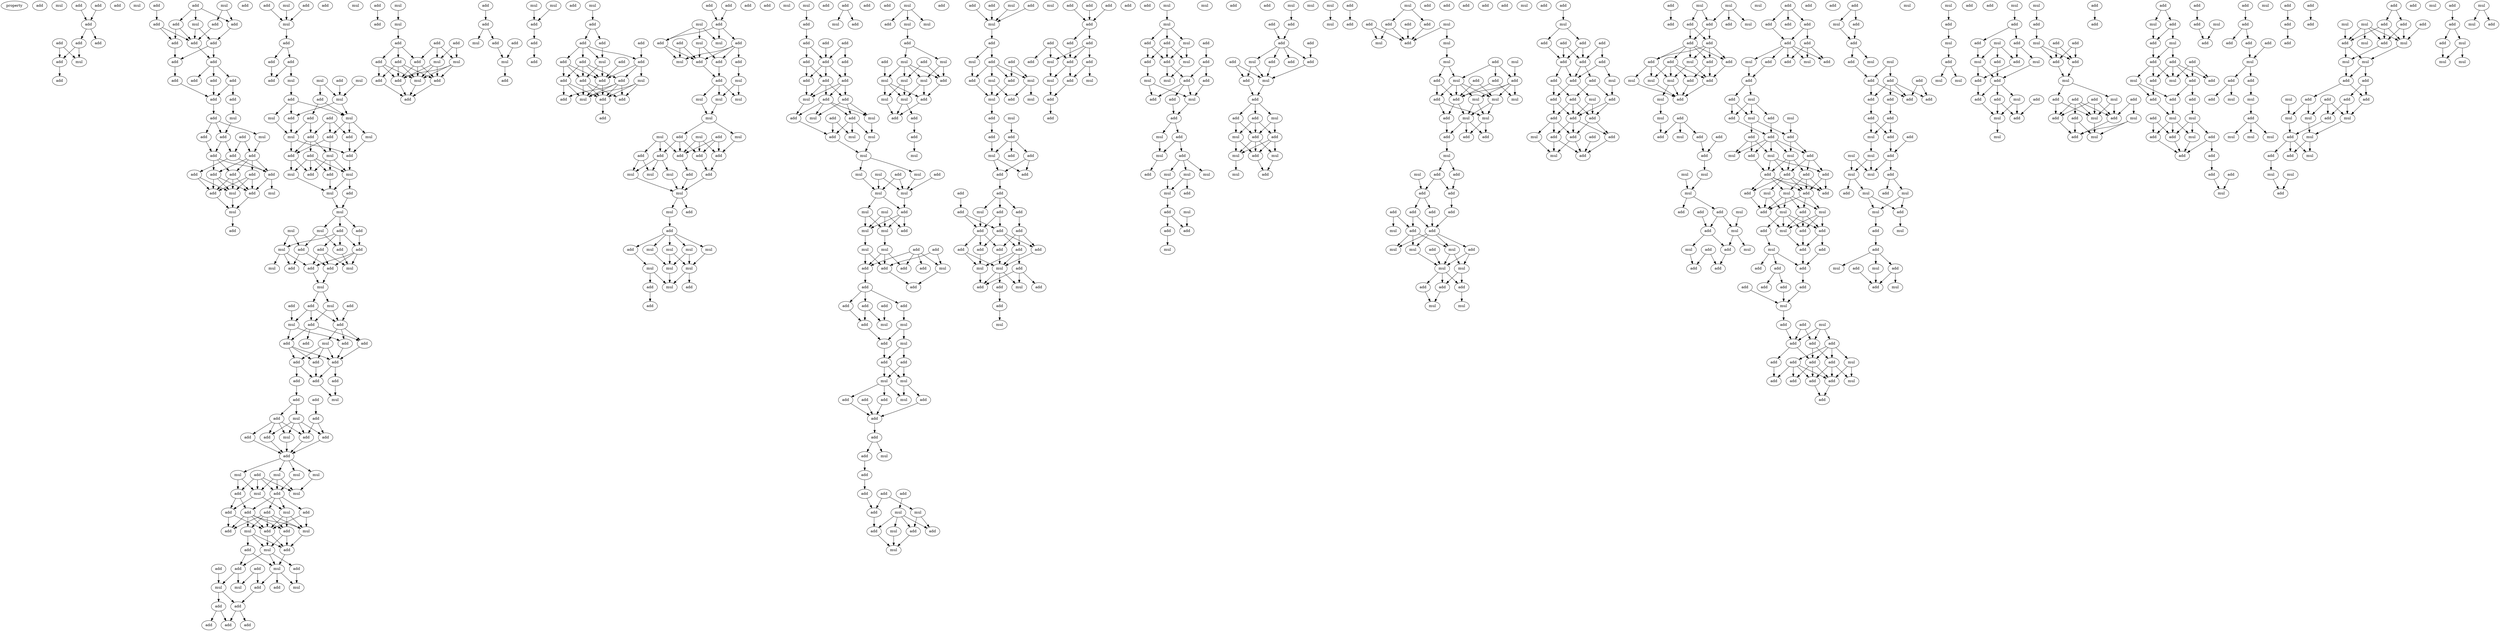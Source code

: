 digraph {
    node [fontcolor=black]
    property [mul=2,lf=1.5]
    0 [ label = add ];
    1 [ label = mul ];
    2 [ label = add ];
    3 [ label = add ];
    4 [ label = add ];
    5 [ label = add ];
    6 [ label = add ];
    7 [ label = add ];
    8 [ label = add ];
    9 [ label = mul ];
    10 [ label = add ];
    11 [ label = mul ];
    12 [ label = add ];
    13 [ label = add ];
    14 [ label = mul ];
    15 [ label = add ];
    16 [ label = add ];
    17 [ label = mul ];
    18 [ label = add ];
    19 [ label = add ];
    20 [ label = add ];
    21 [ label = add ];
    22 [ label = add ];
    23 [ label = add ];
    24 [ label = add ];
    25 [ label = add ];
    26 [ label = add ];
    27 [ label = add ];
    28 [ label = add ];
    29 [ label = add ];
    30 [ label = add ];
    31 [ label = add ];
    32 [ label = add ];
    33 [ label = add ];
    34 [ label = mul ];
    35 [ label = add ];
    36 [ label = add ];
    37 [ label = add ];
    38 [ label = mul ];
    39 [ label = add ];
    40 [ label = add ];
    41 [ label = add ];
    42 [ label = add ];
    43 [ label = add ];
    44 [ label = add ];
    45 [ label = add ];
    46 [ label = add ];
    47 [ label = mul ];
    48 [ label = add ];
    49 [ label = add ];
    50 [ label = mul ];
    51 [ label = mul ];
    52 [ label = add ];
    53 [ label = add ];
    54 [ label = mul ];
    55 [ label = add ];
    56 [ label = add ];
    57 [ label = mul ];
    58 [ label = add ];
    59 [ label = add ];
    60 [ label = add ];
    61 [ label = mul ];
    62 [ label = add ];
    63 [ label = mul ];
    64 [ label = mul ];
    65 [ label = add ];
    66 [ label = mul ];
    67 [ label = add ];
    68 [ label = add ];
    69 [ label = add ];
    70 [ label = mul ];
    71 [ label = add ];
    72 [ label = mul ];
    73 [ label = add ];
    74 [ label = mul ];
    75 [ label = add ];
    76 [ label = mul ];
    77 [ label = add ];
    78 [ label = add ];
    79 [ label = add ];
    80 [ label = mul ];
    81 [ label = add ];
    82 [ label = add ];
    83 [ label = add ];
    84 [ label = add ];
    85 [ label = mul ];
    86 [ label = mul ];
    87 [ label = mul ];
    88 [ label = add ];
    89 [ label = mul ];
    90 [ label = add ];
    91 [ label = mul ];
    92 [ label = mul ];
    93 [ label = add ];
    94 [ label = add ];
    95 [ label = mul ];
    96 [ label = add ];
    97 [ label = add ];
    98 [ label = add ];
    99 [ label = add ];
    100 [ label = add ];
    101 [ label = mul ];
    102 [ label = add ];
    103 [ label = mul ];
    104 [ label = mul ];
    105 [ label = mul ];
    106 [ label = add ];
    107 [ label = add ];
    108 [ label = add ];
    109 [ label = add ];
    110 [ label = mul ];
    111 [ label = add ];
    112 [ label = add ];
    113 [ label = add ];
    114 [ label = mul ];
    115 [ label = add ];
    116 [ label = add ];
    117 [ label = add ];
    118 [ label = add ];
    119 [ label = add ];
    120 [ label = add ];
    121 [ label = add ];
    122 [ label = add ];
    123 [ label = add ];
    124 [ label = add ];
    125 [ label = mul ];
    126 [ label = mul ];
    127 [ label = add ];
    128 [ label = add ];
    129 [ label = add ];
    130 [ label = add ];
    131 [ label = add ];
    132 [ label = add ];
    133 [ label = mul ];
    134 [ label = add ];
    135 [ label = mul ];
    136 [ label = mul ];
    137 [ label = mul ];
    138 [ label = mul ];
    139 [ label = add ];
    140 [ label = add ];
    141 [ label = mul ];
    142 [ label = add ];
    143 [ label = mul ];
    144 [ label = add ];
    145 [ label = mul ];
    146 [ label = add ];
    147 [ label = add ];
    148 [ label = add ];
    149 [ label = add ];
    150 [ label = add ];
    151 [ label = mul ];
    152 [ label = mul ];
    153 [ label = add ];
    154 [ label = add ];
    155 [ label = add ];
    156 [ label = mul ];
    157 [ label = add ];
    158 [ label = mul ];
    159 [ label = add ];
    160 [ label = add ];
    161 [ label = add ];
    162 [ label = add ];
    163 [ label = add ];
    164 [ label = mul ];
    165 [ label = mul ];
    166 [ label = mul ];
    167 [ label = add ];
    168 [ label = add ];
    169 [ label = add ];
    170 [ label = mul ];
    171 [ label = add ];
    172 [ label = add ];
    173 [ label = add ];
    174 [ label = mul ];
    175 [ label = add ];
    176 [ label = mul ];
    177 [ label = add ];
    178 [ label = add ];
    179 [ label = add ];
    180 [ label = mul ];
    181 [ label = add ];
    182 [ label = add ];
    183 [ label = add ];
    184 [ label = mul ];
    185 [ label = add ];
    186 [ label = add ];
    187 [ label = add ];
    188 [ label = mul ];
    189 [ label = add ];
    190 [ label = add ];
    191 [ label = add ];
    192 [ label = mul ];
    193 [ label = add ];
    194 [ label = add ];
    195 [ label = mul ];
    196 [ label = add ];
    197 [ label = mul ];
    198 [ label = mul ];
    199 [ label = add ];
    200 [ label = add ];
    201 [ label = add ];
    202 [ label = add ];
    203 [ label = mul ];
    204 [ label = add ];
    205 [ label = add ];
    206 [ label = add ];
    207 [ label = add ];
    208 [ label = add ];
    209 [ label = add ];
    210 [ label = add ];
    211 [ label = mul ];
    212 [ label = add ];
    213 [ label = mul ];
    214 [ label = add ];
    215 [ label = add ];
    216 [ label = add ];
    217 [ label = add ];
    218 [ label = mul ];
    219 [ label = add ];
    220 [ label = add ];
    221 [ label = add ];
    222 [ label = add ];
    223 [ label = add ];
    224 [ label = add ];
    225 [ label = mul ];
    226 [ label = add ];
    227 [ label = add ];
    228 [ label = add ];
    229 [ label = mul ];
    230 [ label = mul ];
    231 [ label = add ];
    232 [ label = add ];
    233 [ label = add ];
    234 [ label = add ];
    235 [ label = mul ];
    236 [ label = mul ];
    237 [ label = add ];
    238 [ label = mul ];
    239 [ label = mul ];
    240 [ label = mul ];
    241 [ label = mul ];
    242 [ label = add ];
    243 [ label = mul ];
    244 [ label = mul ];
    245 [ label = add ];
    246 [ label = mul ];
    247 [ label = add ];
    248 [ label = add ];
    249 [ label = add ];
    250 [ label = add ];
    251 [ label = add ];
    252 [ label = mul ];
    253 [ label = mul ];
    254 [ label = add ];
    255 [ label = add ];
    256 [ label = mul ];
    257 [ label = mul ];
    258 [ label = add ];
    259 [ label = add ];
    260 [ label = mul ];
    261 [ label = add ];
    262 [ label = mul ];
    263 [ label = add ];
    264 [ label = add ];
    265 [ label = mul ];
    266 [ label = mul ];
    267 [ label = mul ];
    268 [ label = mul ];
    269 [ label = mul ];
    270 [ label = mul ];
    271 [ label = mul ];
    272 [ label = add ];
    273 [ label = mul ];
    274 [ label = add ];
    275 [ label = add ];
    276 [ label = mul ];
    277 [ label = add ];
    278 [ label = add ];
    279 [ label = add ];
    280 [ label = add ];
    281 [ label = add ];
    282 [ label = add ];
    283 [ label = add ];
    284 [ label = add ];
    285 [ label = add ];
    286 [ label = add ];
    287 [ label = add ];
    288 [ label = add ];
    289 [ label = add ];
    290 [ label = mul ];
    291 [ label = mul ];
    292 [ label = add ];
    293 [ label = mul ];
    294 [ label = add ];
    295 [ label = add ];
    296 [ label = mul ];
    297 [ label = add ];
    298 [ label = mul ];
    299 [ label = mul ];
    300 [ label = mul ];
    301 [ label = mul ];
    302 [ label = add ];
    303 [ label = add ];
    304 [ label = mul ];
    305 [ label = mul ];
    306 [ label = mul ];
    307 [ label = mul ];
    308 [ label = add ];
    309 [ label = mul ];
    310 [ label = add ];
    311 [ label = mul ];
    312 [ label = mul ];
    313 [ label = mul ];
    314 [ label = add ];
    315 [ label = add ];
    316 [ label = mul ];
    317 [ label = add ];
    318 [ label = add ];
    319 [ label = add ];
    320 [ label = add ];
    321 [ label = mul ];
    322 [ label = add ];
    323 [ label = add ];
    324 [ label = add ];
    325 [ label = add ];
    326 [ label = add ];
    327 [ label = add ];
    328 [ label = mul ];
    329 [ label = mul ];
    330 [ label = add ];
    331 [ label = add ];
    332 [ label = mul ];
    333 [ label = add ];
    334 [ label = add ];
    335 [ label = mul ];
    336 [ label = mul ];
    337 [ label = add ];
    338 [ label = add ];
    339 [ label = add ];
    340 [ label = mul ];
    341 [ label = add ];
    342 [ label = add ];
    343 [ label = add ];
    344 [ label = add ];
    345 [ label = add ];
    346 [ label = mul ];
    347 [ label = add ];
    348 [ label = add ];
    349 [ label = mul ];
    350 [ label = add ];
    351 [ label = add ];
    352 [ label = add ];
    353 [ label = add ];
    354 [ label = add ];
    355 [ label = mul ];
    356 [ label = mul ];
    357 [ label = add ];
    358 [ label = add ];
    359 [ label = add ];
    360 [ label = mul ];
    361 [ label = mul ];
    362 [ label = add ];
    363 [ label = mul ];
    364 [ label = add ];
    365 [ label = mul ];
    366 [ label = mul ];
    367 [ label = add ];
    368 [ label = add ];
    369 [ label = add ];
    370 [ label = add ];
    371 [ label = mul ];
    372 [ label = mul ];
    373 [ label = add ];
    374 [ label = mul ];
    375 [ label = mul ];
    376 [ label = mul ];
    377 [ label = mul ];
    378 [ label = mul ];
    379 [ label = add ];
    380 [ label = add ];
    381 [ label = add ];
    382 [ label = add ];
    383 [ label = add ];
    384 [ label = add ];
    385 [ label = mul ];
    386 [ label = add ];
    387 [ label = mul ];
    388 [ label = mul ];
    389 [ label = add ];
    390 [ label = add ];
    391 [ label = mul ];
    392 [ label = add ];
    393 [ label = add ];
    394 [ label = add ];
    395 [ label = mul ];
    396 [ label = mul ];
    397 [ label = mul ];
    398 [ label = add ];
    399 [ label = mul ];
    400 [ label = mul ];
    401 [ label = add ];
    402 [ label = add ];
    403 [ label = add ];
    404 [ label = mul ];
    405 [ label = add ];
    406 [ label = add ];
    407 [ label = add ];
    408 [ label = add ];
    409 [ label = add ];
    410 [ label = add ];
    411 [ label = add ];
    412 [ label = mul ];
    413 [ label = add ];
    414 [ label = add ];
    415 [ label = add ];
    416 [ label = add ];
    417 [ label = add ];
    418 [ label = add ];
    419 [ label = add ];
    420 [ label = add ];
    421 [ label = add ];
    422 [ label = add ];
    423 [ label = mul ];
    424 [ label = add ];
    425 [ label = mul ];
    426 [ label = mul ];
    427 [ label = add ];
    428 [ label = add ];
    429 [ label = mul ];
    430 [ label = add ];
    431 [ label = add ];
    432 [ label = add ];
    433 [ label = add ];
    434 [ label = add ];
    435 [ label = mul ];
    436 [ label = add ];
    437 [ label = add ];
    438 [ label = add ];
    439 [ label = add ];
    440 [ label = add ];
    441 [ label = add ];
    442 [ label = mul ];
    443 [ label = add ];
    444 [ label = add ];
    445 [ label = mul ];
    446 [ label = mul ];
    447 [ label = add ];
    448 [ label = add ];
    449 [ label = add ];
    450 [ label = add ];
    451 [ label = mul ];
    452 [ label = mul ];
    453 [ label = mul ];
    454 [ label = add ];
    455 [ label = add ];
    456 [ label = mul ];
    457 [ label = add ];
    458 [ label = add ];
    459 [ label = add ];
    460 [ label = add ];
    461 [ label = mul ];
    462 [ label = mul ];
    463 [ label = add ];
    464 [ label = add ];
    465 [ label = mul ];
    466 [ label = mul ];
    467 [ label = add ];
    468 [ label = add ];
    469 [ label = add ];
    470 [ label = mul ];
    471 [ label = add ];
    472 [ label = add ];
    473 [ label = add ];
    474 [ label = mul ];
    475 [ label = mul ];
    476 [ label = mul ];
    477 [ label = add ];
    478 [ label = mul ];
    479 [ label = add ];
    480 [ label = mul ];
    481 [ label = add ];
    482 [ label = add ];
    483 [ label = mul ];
    484 [ label = add ];
    485 [ label = add ];
    486 [ label = mul ];
    487 [ label = mul ];
    488 [ label = mul ];
    489 [ label = add ];
    490 [ label = add ];
    491 [ label = add ];
    492 [ label = add ];
    493 [ label = add ];
    494 [ label = mul ];
    495 [ label = add ];
    496 [ label = add ];
    497 [ label = add ];
    498 [ label = add ];
    499 [ label = mul ];
    500 [ label = add ];
    501 [ label = add ];
    502 [ label = add ];
    503 [ label = mul ];
    504 [ label = mul ];
    505 [ label = add ];
    506 [ label = add ];
    507 [ label = mul ];
    508 [ label = mul ];
    509 [ label = add ];
    510 [ label = add ];
    511 [ label = mul ];
    512 [ label = mul ];
    513 [ label = add ];
    514 [ label = mul ];
    515 [ label = add ];
    516 [ label = mul ];
    517 [ label = add ];
    518 [ label = add ];
    519 [ label = add ];
    520 [ label = add ];
    521 [ label = mul ];
    522 [ label = mul ];
    523 [ label = add ];
    524 [ label = mul ];
    525 [ label = add ];
    526 [ label = mul ];
    527 [ label = mul ];
    528 [ label = add ];
    529 [ label = add ];
    530 [ label = add ];
    531 [ label = add ];
    532 [ label = mul ];
    533 [ label = mul ];
    534 [ label = add ];
    535 [ label = add ];
    536 [ label = mul ];
    537 [ label = mul ];
    538 [ label = add ];
    539 [ label = mul ];
    540 [ label = mul ];
    541 [ label = add ];
    542 [ label = add ];
    543 [ label = add ];
    544 [ label = add ];
    545 [ label = add ];
    546 [ label = mul ];
    547 [ label = add ];
    548 [ label = add ];
    549 [ label = add ];
    550 [ label = mul ];
    551 [ label = add ];
    552 [ label = add ];
    553 [ label = add ];
    554 [ label = add ];
    555 [ label = add ];
    556 [ label = add ];
    557 [ label = add ];
    558 [ label = mul ];
    559 [ label = add ];
    560 [ label = add ];
    561 [ label = mul ];
    562 [ label = add ];
    563 [ label = add ];
    564 [ label = mul ];
    565 [ label = mul ];
    566 [ label = mul ];
    567 [ label = mul ];
    568 [ label = add ];
    569 [ label = add ];
    570 [ label = add ];
    571 [ label = add ];
    572 [ label = mul ];
    573 [ label = mul ];
    574 [ label = mul ];
    575 [ label = add ];
    576 [ label = add ];
    577 [ label = mul ];
    578 [ label = add ];
    579 [ label = add ];
    580 [ label = add ];
    581 [ label = add ];
    582 [ label = add ];
    583 [ label = add ];
    584 [ label = add ];
    585 [ label = mul ];
    586 [ label = add ];
    587 [ label = add ];
    588 [ label = add ];
    589 [ label = add ];
    590 [ label = add ];
    591 [ label = mul ];
    592 [ label = add ];
    593 [ label = add ];
    594 [ label = add ];
    595 [ label = add ];
    596 [ label = add ];
    597 [ label = mul ];
    598 [ label = add ];
    599 [ label = add ];
    600 [ label = add ];
    601 [ label = mul ];
    602 [ label = add ];
    603 [ label = add ];
    604 [ label = add ];
    605 [ label = mul ];
    606 [ label = mul ];
    607 [ label = add ];
    608 [ label = add ];
    609 [ label = add ];
    610 [ label = mul ];
    611 [ label = add ];
    612 [ label = add ];
    613 [ label = add ];
    614 [ label = add ];
    615 [ label = add ];
    616 [ label = add ];
    617 [ label = mul ];
    618 [ label = add ];
    619 [ label = mul ];
    620 [ label = add ];
    621 [ label = mul ];
    622 [ label = mul ];
    623 [ label = add ];
    624 [ label = mul ];
    625 [ label = mul ];
    626 [ label = add ];
    627 [ label = mul ];
    628 [ label = add ];
    629 [ label = add ];
    630 [ label = add ];
    631 [ label = add ];
    632 [ label = mul ];
    633 [ label = mul ];
    634 [ label = mul ];
    635 [ label = mul ];
    636 [ label = add ];
    637 [ label = add ];
    638 [ label = add ];
    639 [ label = add ];
    640 [ label = mul ];
    641 [ label = add ];
    642 [ label = add ];
    643 [ label = mul ];
    644 [ label = mul ];
    645 [ label = add ];
    646 [ label = add ];
    647 [ label = mul ];
    648 [ label = add ];
    649 [ label = add ];
    650 [ label = add ];
    651 [ label = add ];
    652 [ label = add ];
    653 [ label = add ];
    654 [ label = add ];
    655 [ label = add ];
    656 [ label = add ];
    657 [ label = mul ];
    658 [ label = add ];
    659 [ label = mul ];
    660 [ label = add ];
    661 [ label = mul ];
    662 [ label = add ];
    663 [ label = add ];
    664 [ label = mul ];
    665 [ label = mul ];
    666 [ label = add ];
    667 [ label = add ];
    668 [ label = add ];
    669 [ label = add ];
    670 [ label = add ];
    671 [ label = mul ];
    672 [ label = mul ];
    673 [ label = add ];
    674 [ label = mul ];
    675 [ label = add ];
    676 [ label = add ];
    677 [ label = add ];
    678 [ label = add ];
    679 [ label = mul ];
    680 [ label = add ];
    681 [ label = add ];
    682 [ label = add ];
    683 [ label = mul ];
    684 [ label = add ];
    685 [ label = add ];
    686 [ label = mul ];
    687 [ label = mul ];
    688 [ label = add ];
    689 [ label = add ];
    690 [ label = mul ];
    691 [ label = add ];
    692 [ label = add ];
    693 [ label = add ];
    694 [ label = mul ];
    695 [ label = add ];
    696 [ label = add ];
    697 [ label = add ];
    698 [ label = add ];
    699 [ label = add ];
    700 [ label = add ];
    701 [ label = add ];
    702 [ label = add ];
    703 [ label = mul ];
    704 [ label = add ];
    705 [ label = mul ];
    706 [ label = add ];
    707 [ label = add ];
    708 [ label = add ];
    709 [ label = add ];
    710 [ label = add ];
    711 [ label = add ];
    712 [ label = mul ];
    713 [ label = add ];
    714 [ label = add ];
    715 [ label = mul ];
    716 [ label = add ];
    717 [ label = add ];
    718 [ label = add ];
    719 [ label = add ];
    720 [ label = add ];
    721 [ label = add ];
    722 [ label = mul ];
    723 [ label = mul ];
    724 [ label = add ];
    725 [ label = add ];
    726 [ label = mul ];
    727 [ label = mul ];
    728 [ label = add ];
    729 [ label = add ];
    730 [ label = add ];
    731 [ label = add ];
    732 [ label = add ];
    733 [ label = add ];
    734 [ label = add ];
    735 [ label = add ];
    736 [ label = add ];
    737 [ label = add ];
    738 [ label = add ];
    739 [ label = add ];
    740 [ label = mul ];
    741 [ label = mul ];
    742 [ label = mul ];
    743 [ label = add ];
    744 [ label = add ];
    745 [ label = mul ];
    746 [ label = mul ];
    747 [ label = add ];
    748 [ label = mul ];
    749 [ label = add ];
    750 [ label = mul ];
    751 [ label = mul ];
    752 [ label = add ];
    753 [ label = mul ];
    754 [ label = add ];
    755 [ label = add ];
    756 [ label = add ];
    757 [ label = mul ];
    758 [ label = mul ];
    759 [ label = add ];
    760 [ label = add ];
    761 [ label = mul ];
    762 [ label = mul ];
    763 [ label = add ];
    764 [ label = mul ];
    765 [ label = add ];
    766 [ label = add ];
    767 [ label = mul ];
    768 [ label = add ];
    769 [ label = mul ];
    770 [ label = mul ];
    771 [ label = add ];
    772 [ label = add ];
    773 [ label = add ];
    774 [ label = mul ];
    775 [ label = add ];
    776 [ label = mul ];
    777 [ label = mul ];
    778 [ label = add ];
    779 [ label = add ];
    780 [ label = add ];
    781 [ label = add ];
    782 [ label = mul ];
    783 [ label = add ];
    784 [ label = add ];
    785 [ label = add ];
    786 [ label = mul ];
    787 [ label = mul ];
    788 [ label = mul ];
    789 [ label = add ];
    790 [ label = add ];
    791 [ label = add ];
    792 [ label = add ];
    793 [ label = mul ];
    794 [ label = add ];
    795 [ label = add ];
    796 [ label = add ];
    797 [ label = mul ];
    798 [ label = add ];
    799 [ label = add ];
    800 [ label = mul ];
    801 [ label = add ];
    802 [ label = add ];
    803 [ label = add ];
    804 [ label = add ];
    805 [ label = mul ];
    806 [ label = add ];
    807 [ label = mul ];
    808 [ label = add ];
    809 [ label = mul ];
    810 [ label = add ];
    811 [ label = mul ];
    812 [ label = add ];
    813 [ label = add ];
    814 [ label = mul ];
    815 [ label = add ];
    816 [ label = add ];
    817 [ label = add ];
    818 [ label = mul ];
    819 [ label = add ];
    820 [ label = mul ];
    821 [ label = add ];
    822 [ label = add ];
    823 [ label = add ];
    824 [ label = add ];
    825 [ label = add ];
    826 [ label = add ];
    827 [ label = mul ];
    828 [ label = mul ];
    829 [ label = add ];
    830 [ label = add ];
    831 [ label = add ];
    832 [ label = mul ];
    833 [ label = add ];
    834 [ label = add ];
    835 [ label = add ];
    836 [ label = mul ];
    837 [ label = add ];
    838 [ label = add ];
    839 [ label = add ];
    840 [ label = add ];
    841 [ label = add ];
    842 [ label = mul ];
    843 [ label = add ];
    844 [ label = add ];
    845 [ label = add ];
    846 [ label = add ];
    847 [ label = mul ];
    848 [ label = add ];
    849 [ label = add ];
    850 [ label = mul ];
    851 [ label = add ];
    852 [ label = mul ];
    853 [ label = add ];
    854 [ label = mul ];
    855 [ label = mul ];
    856 [ label = mul ];
    857 [ label = add ];
    858 [ label = mul ];
    859 [ label = add ];
    860 [ label = add ];
    861 [ label = add ];
    862 [ label = add ];
    863 [ label = add ];
    864 [ label = mul ];
    865 [ label = add ];
    866 [ label = mul ];
    867 [ label = add ];
    868 [ label = add ];
    869 [ label = mul ];
    870 [ label = add ];
    871 [ label = add ];
    872 [ label = mul ];
    873 [ label = mul ];
    874 [ label = mul ];
    875 [ label = add ];
    876 [ label = add ];
    877 [ label = mul ];
    878 [ label = add ];
    879 [ label = add ];
    880 [ label = add ];
    881 [ label = add ];
    882 [ label = mul ];
    883 [ label = mul ];
    884 [ label = add ];
    885 [ label = mul ];
    886 [ label = add ];
    887 [ label = mul ];
    888 [ label = add ];
    889 [ label = mul ];
    890 [ label = add ];
    891 [ label = add ];
    892 [ label = mul ];
    893 [ label = mul ];
    894 [ label = mul ];
    895 [ label = add ];
    896 [ label = add ];
    897 [ label = add ];
    898 [ label = mul ];
    899 [ label = mul ];
    900 [ label = add ];
    901 [ label = mul ];
    902 [ label = add ];
    903 [ label = mul ];
    904 [ label = mul ];
    2 -> 5 [ name = 0 ];
    3 -> 5 [ name = 1 ];
    5 -> 7 [ name = 2 ];
    5 -> 8 [ name = 3 ];
    6 -> 10 [ name = 4 ];
    6 -> 11 [ name = 5 ];
    7 -> 10 [ name = 6 ];
    7 -> 11 [ name = 7 ];
    10 -> 12 [ name = 8 ];
    13 -> 17 [ name = 9 ];
    13 -> 18 [ name = 10 ];
    13 -> 20 [ name = 11 ];
    14 -> 16 [ name = 12 ];
    14 -> 18 [ name = 13 ];
    15 -> 19 [ name = 14 ];
    16 -> 22 [ name = 15 ];
    17 -> 21 [ name = 16 ];
    17 -> 22 [ name = 17 ];
    18 -> 21 [ name = 18 ];
    19 -> 22 [ name = 19 ];
    19 -> 23 [ name = 20 ];
    20 -> 22 [ name = 21 ];
    20 -> 23 [ name = 22 ];
    21 -> 24 [ name = 23 ];
    21 -> 25 [ name = 24 ];
    22 -> 24 [ name = 25 ];
    23 -> 25 [ name = 26 ];
    24 -> 27 [ name = 27 ];
    24 -> 28 [ name = 28 ];
    24 -> 30 [ name = 29 ];
    25 -> 29 [ name = 30 ];
    28 -> 31 [ name = 31 ];
    29 -> 31 [ name = 32 ];
    30 -> 31 [ name = 33 ];
    30 -> 32 [ name = 34 ];
    31 -> 33 [ name = 35 ];
    32 -> 34 [ name = 36 ];
    33 -> 35 [ name = 37 ];
    33 -> 36 [ name = 38 ];
    33 -> 38 [ name = 39 ];
    34 -> 35 [ name = 40 ];
    35 -> 39 [ name = 41 ];
    35 -> 41 [ name = 42 ];
    36 -> 39 [ name = 43 ];
    37 -> 40 [ name = 44 ];
    37 -> 41 [ name = 45 ];
    38 -> 40 [ name = 46 ];
    39 -> 44 [ name = 47 ];
    39 -> 45 [ name = 48 ];
    39 -> 46 [ name = 49 ];
    40 -> 43 [ name = 50 ];
    40 -> 44 [ name = 51 ];
    40 -> 45 [ name = 52 ];
    40 -> 46 [ name = 53 ];
    41 -> 42 [ name = 54 ];
    41 -> 44 [ name = 55 ];
    42 -> 47 [ name = 56 ];
    42 -> 49 [ name = 57 ];
    43 -> 47 [ name = 58 ];
    43 -> 48 [ name = 59 ];
    43 -> 49 [ name = 60 ];
    44 -> 48 [ name = 61 ];
    44 -> 50 [ name = 62 ];
    45 -> 47 [ name = 63 ];
    45 -> 48 [ name = 64 ];
    45 -> 49 [ name = 65 ];
    46 -> 47 [ name = 66 ];
    46 -> 48 [ name = 67 ];
    46 -> 49 [ name = 68 ];
    47 -> 51 [ name = 69 ];
    48 -> 51 [ name = 70 ];
    49 -> 51 [ name = 71 ];
    51 -> 52 [ name = 72 ];
    53 -> 57 [ name = 73 ];
    54 -> 57 [ name = 74 ];
    55 -> 57 [ name = 75 ];
    57 -> 58 [ name = 76 ];
    58 -> 59 [ name = 77 ];
    58 -> 60 [ name = 78 ];
    59 -> 62 [ name = 79 ];
    60 -> 61 [ name = 80 ];
    60 -> 62 [ name = 81 ];
    61 -> 67 [ name = 82 ];
    63 -> 66 [ name = 83 ];
    63 -> 68 [ name = 84 ];
    64 -> 66 [ name = 85 ];
    65 -> 66 [ name = 86 ];
    66 -> 69 [ name = 87 ];
    66 -> 70 [ name = 88 ];
    67 -> 69 [ name = 89 ];
    67 -> 70 [ name = 90 ];
    67 -> 72 [ name = 91 ];
    68 -> 70 [ name = 92 ];
    68 -> 71 [ name = 93 ];
    69 -> 74 [ name = 94 ];
    70 -> 76 [ name = 95 ];
    70 -> 77 [ name = 96 ];
    70 -> 78 [ name = 97 ];
    71 -> 74 [ name = 98 ];
    71 -> 75 [ name = 99 ];
    72 -> 74 [ name = 100 ];
    73 -> 75 [ name = 101 ];
    73 -> 77 [ name = 102 ];
    73 -> 78 [ name = 103 ];
    74 -> 79 [ name = 104 ];
    74 -> 82 [ name = 105 ];
    75 -> 79 [ name = 106 ];
    75 -> 80 [ name = 107 ];
    75 -> 81 [ name = 108 ];
    76 -> 82 [ name = 109 ];
    77 -> 79 [ name = 110 ];
    77 -> 80 [ name = 111 ];
    78 -> 82 [ name = 112 ];
    79 -> 84 [ name = 113 ];
    79 -> 85 [ name = 114 ];
    80 -> 83 [ name = 115 ];
    80 -> 84 [ name = 116 ];
    80 -> 86 [ name = 117 ];
    81 -> 83 [ name = 118 ];
    81 -> 84 [ name = 119 ];
    81 -> 85 [ name = 120 ];
    81 -> 86 [ name = 121 ];
    82 -> 86 [ name = 122 ];
    83 -> 87 [ name = 123 ];
    85 -> 87 [ name = 124 ];
    86 -> 87 [ name = 125 ];
    86 -> 88 [ name = 126 ];
    87 -> 89 [ name = 127 ];
    88 -> 89 [ name = 128 ];
    89 -> 90 [ name = 129 ];
    89 -> 92 [ name = 130 ];
    89 -> 93 [ name = 131 ];
    90 -> 98 [ name = 132 ];
    91 -> 95 [ name = 133 ];
    91 -> 97 [ name = 134 ];
    92 -> 96 [ name = 135 ];
    92 -> 97 [ name = 136 ];
    93 -> 94 [ name = 137 ];
    93 -> 95 [ name = 138 ];
    93 -> 96 [ name = 139 ];
    93 -> 98 [ name = 140 ];
    94 -> 99 [ name = 141 ];
    94 -> 102 [ name = 142 ];
    94 -> 103 [ name = 143 ];
    95 -> 100 [ name = 144 ];
    95 -> 101 [ name = 145 ];
    95 -> 102 [ name = 146 ];
    96 -> 103 [ name = 147 ];
    97 -> 99 [ name = 148 ];
    97 -> 100 [ name = 149 ];
    98 -> 99 [ name = 150 ];
    98 -> 102 [ name = 151 ];
    98 -> 103 [ name = 152 ];
    99 -> 104 [ name = 153 ];
    102 -> 104 [ name = 154 ];
    104 -> 105 [ name = 155 ];
    104 -> 107 [ name = 156 ];
    105 -> 109 [ name = 157 ];
    105 -> 111 [ name = 158 ];
    106 -> 110 [ name = 159 ];
    107 -> 109 [ name = 160 ];
    107 -> 110 [ name = 161 ];
    107 -> 111 [ name = 162 ];
    108 -> 111 [ name = 163 ];
    109 -> 112 [ name = 164 ];
    109 -> 113 [ name = 165 ];
    109 -> 116 [ name = 166 ];
    110 -> 112 [ name = 167 ];
    110 -> 115 [ name = 168 ];
    111 -> 113 [ name = 169 ];
    111 -> 114 [ name = 170 ];
    111 -> 115 [ name = 171 ];
    112 -> 117 [ name = 172 ];
    112 -> 118 [ name = 173 ];
    112 -> 119 [ name = 174 ];
    113 -> 119 [ name = 175 ];
    114 -> 117 [ name = 176 ];
    114 -> 118 [ name = 177 ];
    114 -> 119 [ name = 178 ];
    115 -> 119 [ name = 179 ];
    117 -> 120 [ name = 180 ];
    117 -> 122 [ name = 181 ];
    118 -> 120 [ name = 182 ];
    119 -> 120 [ name = 183 ];
    119 -> 121 [ name = 184 ];
    120 -> 125 [ name = 185 ];
    121 -> 125 [ name = 186 ];
    122 -> 123 [ name = 187 ];
    123 -> 126 [ name = 188 ];
    123 -> 127 [ name = 189 ];
    124 -> 128 [ name = 190 ];
    126 -> 129 [ name = 191 ];
    126 -> 131 [ name = 192 ];
    126 -> 132 [ name = 193 ];
    126 -> 133 [ name = 194 ];
    127 -> 130 [ name = 195 ];
    127 -> 131 [ name = 196 ];
    127 -> 132 [ name = 197 ];
    127 -> 133 [ name = 198 ];
    128 -> 129 [ name = 199 ];
    128 -> 132 [ name = 200 ];
    129 -> 134 [ name = 201 ];
    130 -> 134 [ name = 202 ];
    131 -> 134 [ name = 203 ];
    132 -> 134 [ name = 204 ];
    133 -> 134 [ name = 205 ];
    134 -> 135 [ name = 206 ];
    134 -> 136 [ name = 207 ];
    134 -> 137 [ name = 208 ];
    134 -> 138 [ name = 209 ];
    135 -> 142 [ name = 210 ];
    135 -> 143 [ name = 211 ];
    136 -> 140 [ name = 212 ];
    137 -> 141 [ name = 213 ];
    138 -> 140 [ name = 214 ];
    138 -> 141 [ name = 215 ];
    138 -> 143 [ name = 216 ];
    139 -> 140 [ name = 217 ];
    139 -> 141 [ name = 218 ];
    139 -> 142 [ name = 219 ];
    139 -> 143 [ name = 220 ];
    140 -> 144 [ name = 221 ];
    140 -> 145 [ name = 222 ];
    140 -> 147 [ name = 223 ];
    140 -> 148 [ name = 224 ];
    142 -> 146 [ name = 225 ];
    142 -> 147 [ name = 226 ];
    143 -> 145 [ name = 227 ];
    143 -> 146 [ name = 228 ];
    144 -> 150 [ name = 229 ];
    144 -> 151 [ name = 230 ];
    145 -> 149 [ name = 231 ];
    145 -> 150 [ name = 232 ];
    145 -> 151 [ name = 233 ];
    146 -> 150 [ name = 234 ];
    146 -> 153 [ name = 235 ];
    147 -> 149 [ name = 236 ];
    147 -> 150 [ name = 237 ];
    147 -> 151 [ name = 238 ];
    147 -> 152 [ name = 239 ];
    147 -> 153 [ name = 240 ];
    148 -> 149 [ name = 241 ];
    148 -> 150 [ name = 242 ];
    148 -> 151 [ name = 243 ];
    148 -> 152 [ name = 244 ];
    148 -> 153 [ name = 245 ];
    149 -> 154 [ name = 246 ];
    149 -> 156 [ name = 247 ];
    150 -> 154 [ name = 248 ];
    150 -> 156 [ name = 249 ];
    151 -> 154 [ name = 250 ];
    152 -> 154 [ name = 251 ];
    152 -> 155 [ name = 252 ];
    152 -> 156 [ name = 253 ];
    154 -> 158 [ name = 254 ];
    155 -> 158 [ name = 255 ];
    155 -> 161 [ name = 256 ];
    156 -> 158 [ name = 257 ];
    156 -> 159 [ name = 258 ];
    156 -> 161 [ name = 259 ];
    157 -> 165 [ name = 260 ];
    158 -> 162 [ name = 261 ];
    158 -> 163 [ name = 262 ];
    158 -> 164 [ name = 263 ];
    159 -> 164 [ name = 264 ];
    160 -> 162 [ name = 265 ];
    160 -> 166 [ name = 266 ];
    161 -> 165 [ name = 267 ];
    161 -> 166 [ name = 268 ];
    162 -> 167 [ name = 269 ];
    165 -> 167 [ name = 270 ];
    165 -> 168 [ name = 271 ];
    167 -> 171 [ name = 272 ];
    167 -> 172 [ name = 273 ];
    168 -> 169 [ name = 274 ];
    168 -> 172 [ name = 275 ];
    173 -> 175 [ name = 276 ];
    174 -> 176 [ name = 277 ];
    176 -> 178 [ name = 278 ];
    177 -> 180 [ name = 279 ];
    177 -> 184 [ name = 280 ];
    178 -> 181 [ name = 281 ];
    178 -> 182 [ name = 282 ];
    178 -> 183 [ name = 283 ];
    179 -> 180 [ name = 284 ];
    179 -> 183 [ name = 285 ];
    179 -> 184 [ name = 286 ];
    180 -> 186 [ name = 287 ];
    180 -> 187 [ name = 288 ];
    180 -> 188 [ name = 289 ];
    181 -> 185 [ name = 290 ];
    181 -> 186 [ name = 291 ];
    181 -> 187 [ name = 292 ];
    181 -> 188 [ name = 293 ];
    182 -> 185 [ name = 294 ];
    182 -> 186 [ name = 295 ];
    182 -> 188 [ name = 296 ];
    183 -> 186 [ name = 297 ];
    183 -> 187 [ name = 298 ];
    183 -> 188 [ name = 299 ];
    184 -> 186 [ name = 300 ];
    184 -> 187 [ name = 301 ];
    184 -> 188 [ name = 302 ];
    185 -> 189 [ name = 303 ];
    186 -> 189 [ name = 304 ];
    187 -> 189 [ name = 305 ];
    188 -> 189 [ name = 306 ];
    190 -> 191 [ name = 307 ];
    191 -> 192 [ name = 308 ];
    191 -> 194 [ name = 309 ];
    193 -> 195 [ name = 310 ];
    194 -> 195 [ name = 311 ];
    195 -> 196 [ name = 312 ];
    197 -> 200 [ name = 313 ];
    198 -> 200 [ name = 314 ];
    200 -> 201 [ name = 315 ];
    201 -> 202 [ name = 316 ];
    203 -> 204 [ name = 317 ];
    204 -> 205 [ name = 318 ];
    204 -> 206 [ name = 319 ];
    205 -> 208 [ name = 320 ];
    205 -> 209 [ name = 321 ];
    205 -> 211 [ name = 322 ];
    205 -> 212 [ name = 323 ];
    206 -> 211 [ name = 324 ];
    207 -> 209 [ name = 325 ];
    208 -> 214 [ name = 326 ];
    208 -> 216 [ name = 327 ];
    208 -> 217 [ name = 328 ];
    209 -> 213 [ name = 329 ];
    209 -> 215 [ name = 330 ];
    209 -> 216 [ name = 331 ];
    210 -> 216 [ name = 332 ];
    211 -> 216 [ name = 333 ];
    211 -> 217 [ name = 334 ];
    212 -> 214 [ name = 335 ];
    212 -> 215 [ name = 336 ];
    212 -> 216 [ name = 337 ];
    212 -> 217 [ name = 338 ];
    213 -> 218 [ name = 339 ];
    213 -> 220 [ name = 340 ];
    213 -> 221 [ name = 341 ];
    214 -> 218 [ name = 342 ];
    214 -> 219 [ name = 343 ];
    214 -> 220 [ name = 344 ];
    215 -> 218 [ name = 345 ];
    215 -> 219 [ name = 346 ];
    215 -> 220 [ name = 347 ];
    215 -> 221 [ name = 348 ];
    216 -> 218 [ name = 349 ];
    216 -> 220 [ name = 350 ];
    217 -> 218 [ name = 351 ];
    217 -> 220 [ name = 352 ];
    217 -> 221 [ name = 353 ];
    220 -> 222 [ name = 354 ];
    223 -> 226 [ name = 355 ];
    224 -> 226 [ name = 356 ];
    225 -> 227 [ name = 357 ];
    225 -> 229 [ name = 358 ];
    225 -> 230 [ name = 359 ];
    226 -> 227 [ name = 360 ];
    226 -> 230 [ name = 361 ];
    226 -> 231 [ name = 362 ];
    227 -> 234 [ name = 363 ];
    227 -> 235 [ name = 364 ];
    228 -> 234 [ name = 365 ];
    228 -> 235 [ name = 366 ];
    229 -> 233 [ name = 367 ];
    229 -> 234 [ name = 368 ];
    231 -> 232 [ name = 369 ];
    231 -> 233 [ name = 370 ];
    231 -> 234 [ name = 371 ];
    231 -> 235 [ name = 372 ];
    232 -> 236 [ name = 373 ];
    233 -> 237 [ name = 374 ];
    234 -> 237 [ name = 375 ];
    236 -> 238 [ name = 376 ];
    236 -> 239 [ name = 377 ];
    237 -> 238 [ name = 378 ];
    237 -> 239 [ name = 379 ];
    237 -> 240 [ name = 380 ];
    238 -> 241 [ name = 381 ];
    240 -> 241 [ name = 382 ];
    241 -> 245 [ name = 383 ];
    241 -> 246 [ name = 384 ];
    242 -> 248 [ name = 385 ];
    242 -> 250 [ name = 386 ];
    242 -> 251 [ name = 387 ];
    243 -> 248 [ name = 388 ];
    243 -> 250 [ name = 389 ];
    243 -> 251 [ name = 390 ];
    244 -> 247 [ name = 391 ];
    244 -> 248 [ name = 392 ];
    244 -> 249 [ name = 393 ];
    245 -> 247 [ name = 394 ];
    245 -> 248 [ name = 395 ];
    245 -> 251 [ name = 396 ];
    246 -> 250 [ name = 397 ];
    247 -> 252 [ name = 398 ];
    247 -> 253 [ name = 399 ];
    247 -> 256 [ name = 400 ];
    248 -> 255 [ name = 401 ];
    249 -> 252 [ name = 402 ];
    249 -> 256 [ name = 403 ];
    250 -> 254 [ name = 404 ];
    251 -> 254 [ name = 405 ];
    252 -> 257 [ name = 406 ];
    253 -> 257 [ name = 407 ];
    254 -> 257 [ name = 408 ];
    255 -> 257 [ name = 409 ];
    257 -> 260 [ name = 410 ];
    257 -> 261 [ name = 411 ];
    260 -> 263 [ name = 412 ];
    263 -> 264 [ name = 413 ];
    263 -> 265 [ name = 414 ];
    263 -> 266 [ name = 415 ];
    263 -> 267 [ name = 416 ];
    263 -> 268 [ name = 417 ];
    264 -> 269 [ name = 418 ];
    265 -> 270 [ name = 419 ];
    265 -> 271 [ name = 420 ];
    266 -> 270 [ name = 421 ];
    267 -> 270 [ name = 422 ];
    267 -> 271 [ name = 423 ];
    268 -> 271 [ name = 424 ];
    269 -> 272 [ name = 425 ];
    269 -> 273 [ name = 426 ];
    270 -> 273 [ name = 427 ];
    271 -> 273 [ name = 428 ];
    271 -> 274 [ name = 429 ];
    272 -> 275 [ name = 430 ];
    276 -> 277 [ name = 431 ];
    277 -> 279 [ name = 432 ];
    278 -> 282 [ name = 433 ];
    278 -> 284 [ name = 434 ];
    279 -> 282 [ name = 435 ];
    279 -> 283 [ name = 436 ];
    280 -> 282 [ name = 437 ];
    282 -> 285 [ name = 438 ];
    282 -> 286 [ name = 439 ];
    282 -> 287 [ name = 440 ];
    283 -> 286 [ name = 441 ];
    283 -> 287 [ name = 442 ];
    284 -> 285 [ name = 443 ];
    285 -> 288 [ name = 444 ];
    285 -> 289 [ name = 445 ];
    285 -> 290 [ name = 446 ];
    286 -> 290 [ name = 447 ];
    287 -> 288 [ name = 448 ];
    287 -> 289 [ name = 449 ];
    287 -> 290 [ name = 450 ];
    288 -> 291 [ name = 451 ];
    288 -> 292 [ name = 452 ];
    288 -> 293 [ name = 453 ];
    289 -> 291 [ name = 454 ];
    289 -> 292 [ name = 455 ];
    289 -> 293 [ name = 456 ];
    289 -> 294 [ name = 457 ];
    290 -> 294 [ name = 458 ];
    292 -> 296 [ name = 459 ];
    292 -> 297 [ name = 460 ];
    292 -> 298 [ name = 461 ];
    293 -> 296 [ name = 462 ];
    294 -> 297 [ name = 463 ];
    295 -> 297 [ name = 464 ];
    295 -> 298 [ name = 465 ];
    296 -> 299 [ name = 466 ];
    297 -> 299 [ name = 467 ];
    299 -> 300 [ name = 468 ];
    299 -> 304 [ name = 469 ];
    300 -> 305 [ name = 470 ];
    301 -> 305 [ name = 471 ];
    301 -> 306 [ name = 472 ];
    302 -> 305 [ name = 473 ];
    303 -> 305 [ name = 474 ];
    303 -> 306 [ name = 475 ];
    304 -> 306 [ name = 476 ];
    305 -> 308 [ name = 477 ];
    306 -> 307 [ name = 478 ];
    306 -> 308 [ name = 479 ];
    307 -> 311 [ name = 480 ];
    307 -> 312 [ name = 481 ];
    308 -> 310 [ name = 482 ];
    308 -> 311 [ name = 483 ];
    308 -> 312 [ name = 484 ];
    309 -> 310 [ name = 485 ];
    309 -> 311 [ name = 486 ];
    309 -> 312 [ name = 487 ];
    311 -> 316 [ name = 488 ];
    312 -> 313 [ name = 489 ];
    313 -> 317 [ name = 490 ];
    313 -> 318 [ name = 491 ];
    313 -> 320 [ name = 492 ];
    314 -> 317 [ name = 493 ];
    314 -> 319 [ name = 494 ];
    314 -> 320 [ name = 495 ];
    314 -> 321 [ name = 496 ];
    315 -> 318 [ name = 497 ];
    315 -> 321 [ name = 498 ];
    316 -> 317 [ name = 499 ];
    316 -> 318 [ name = 500 ];
    317 -> 322 [ name = 501 ];
    318 -> 323 [ name = 502 ];
    321 -> 323 [ name = 503 ];
    322 -> 325 [ name = 504 ];
    322 -> 326 [ name = 505 ];
    322 -> 327 [ name = 506 ];
    324 -> 328 [ name = 507 ];
    325 -> 329 [ name = 508 ];
    326 -> 328 [ name = 509 ];
    326 -> 330 [ name = 510 ];
    327 -> 330 [ name = 511 ];
    329 -> 331 [ name = 512 ];
    329 -> 332 [ name = 513 ];
    330 -> 331 [ name = 514 ];
    331 -> 334 [ name = 515 ];
    332 -> 333 [ name = 516 ];
    332 -> 334 [ name = 517 ];
    333 -> 335 [ name = 518 ];
    333 -> 336 [ name = 519 ];
    334 -> 335 [ name = 520 ];
    334 -> 336 [ name = 521 ];
    335 -> 337 [ name = 522 ];
    335 -> 338 [ name = 523 ];
    335 -> 340 [ name = 524 ];
    336 -> 339 [ name = 525 ];
    336 -> 340 [ name = 526 ];
    337 -> 342 [ name = 527 ];
    338 -> 342 [ name = 528 ];
    339 -> 342 [ name = 529 ];
    341 -> 342 [ name = 530 ];
    342 -> 344 [ name = 531 ];
    343 -> 346 [ name = 532 ];
    343 -> 347 [ name = 533 ];
    344 -> 348 [ name = 534 ];
    344 -> 349 [ name = 535 ];
    348 -> 350 [ name = 536 ];
    350 -> 351 [ name = 537 ];
    351 -> 354 [ name = 538 ];
    352 -> 354 [ name = 539 ];
    352 -> 355 [ name = 540 ];
    353 -> 356 [ name = 541 ];
    354 -> 359 [ name = 542 ];
    355 -> 357 [ name = 543 ];
    355 -> 358 [ name = 544 ];
    356 -> 357 [ name = 545 ];
    356 -> 358 [ name = 546 ];
    356 -> 359 [ name = 547 ];
    356 -> 360 [ name = 548 ];
    358 -> 361 [ name = 549 ];
    359 -> 361 [ name = 550 ];
    360 -> 361 [ name = 551 ];
    363 -> 364 [ name = 552 ];
    363 -> 365 [ name = 553 ];
    363 -> 366 [ name = 554 ];
    365 -> 368 [ name = 555 ];
    368 -> 371 [ name = 556 ];
    368 -> 372 [ name = 557 ];
    369 -> 376 [ name = 558 ];
    370 -> 373 [ name = 559 ];
    370 -> 374 [ name = 560 ];
    371 -> 373 [ name = 561 ];
    371 -> 375 [ name = 562 ];
    372 -> 373 [ name = 563 ];
    372 -> 374 [ name = 564 ];
    372 -> 375 [ name = 565 ];
    372 -> 376 [ name = 566 ];
    373 -> 379 [ name = 567 ];
    374 -> 377 [ name = 568 ];
    374 -> 378 [ name = 569 ];
    375 -> 377 [ name = 570 ];
    375 -> 379 [ name = 571 ];
    376 -> 377 [ name = 572 ];
    376 -> 378 [ name = 573 ];
    376 -> 379 [ name = 574 ];
    377 -> 380 [ name = 575 ];
    377 -> 381 [ name = 576 ];
    378 -> 381 [ name = 577 ];
    379 -> 381 [ name = 578 ];
    380 -> 382 [ name = 579 ];
    382 -> 387 [ name = 580 ];
    383 -> 388 [ name = 581 ];
    384 -> 388 [ name = 582 ];
    385 -> 388 [ name = 583 ];
    386 -> 388 [ name = 584 ];
    388 -> 389 [ name = 585 ];
    389 -> 390 [ name = 586 ];
    389 -> 391 [ name = 587 ];
    390 -> 393 [ name = 588 ];
    390 -> 394 [ name = 589 ];
    390 -> 395 [ name = 590 ];
    390 -> 396 [ name = 591 ];
    391 -> 393 [ name = 592 ];
    392 -> 394 [ name = 593 ];
    392 -> 396 [ name = 594 ];
    393 -> 399 [ name = 595 ];
    394 -> 399 [ name = 596 ];
    395 -> 398 [ name = 597 ];
    395 -> 399 [ name = 598 ];
    396 -> 397 [ name = 599 ];
    396 -> 398 [ name = 600 ];
    399 -> 401 [ name = 601 ];
    400 -> 403 [ name = 602 ];
    401 -> 402 [ name = 603 ];
    402 -> 404 [ name = 604 ];
    403 -> 404 [ name = 605 ];
    403 -> 405 [ name = 606 ];
    403 -> 406 [ name = 607 ];
    404 -> 407 [ name = 608 ];
    404 -> 408 [ name = 609 ];
    406 -> 407 [ name = 610 ];
    406 -> 408 [ name = 611 ];
    407 -> 410 [ name = 612 ];
    409 -> 413 [ name = 613 ];
    410 -> 411 [ name = 614 ];
    410 -> 412 [ name = 615 ];
    410 -> 414 [ name = 616 ];
    411 -> 417 [ name = 617 ];
    412 -> 415 [ name = 618 ];
    413 -> 415 [ name = 619 ];
    413 -> 416 [ name = 620 ];
    414 -> 415 [ name = 621 ];
    414 -> 416 [ name = 622 ];
    415 -> 418 [ name = 623 ];
    415 -> 419 [ name = 624 ];
    415 -> 421 [ name = 625 ];
    416 -> 420 [ name = 626 ];
    416 -> 421 [ name = 627 ];
    416 -> 422 [ name = 628 ];
    417 -> 419 [ name = 629 ];
    417 -> 420 [ name = 630 ];
    417 -> 422 [ name = 631 ];
    418 -> 423 [ name = 632 ];
    418 -> 425 [ name = 633 ];
    419 -> 423 [ name = 634 ];
    420 -> 423 [ name = 635 ];
    421 -> 425 [ name = 636 ];
    422 -> 423 [ name = 637 ];
    422 -> 424 [ name = 638 ];
    422 -> 425 [ name = 639 ];
    423 -> 427 [ name = 640 ];
    423 -> 428 [ name = 641 ];
    423 -> 429 [ name = 642 ];
    424 -> 428 [ name = 643 ];
    424 -> 429 [ name = 644 ];
    424 -> 430 [ name = 645 ];
    425 -> 428 [ name = 646 ];
    427 -> 431 [ name = 647 ];
    431 -> 435 [ name = 648 ];
    432 -> 436 [ name = 649 ];
    433 -> 436 [ name = 650 ];
    434 -> 436 [ name = 651 ];
    436 -> 437 [ name = 652 ];
    436 -> 439 [ name = 653 ];
    437 -> 443 [ name = 654 ];
    438 -> 442 [ name = 655 ];
    438 -> 443 [ name = 656 ];
    438 -> 444 [ name = 657 ];
    439 -> 440 [ name = 658 ];
    439 -> 442 [ name = 659 ];
    439 -> 443 [ name = 660 ];
    440 -> 445 [ name = 661 ];
    440 -> 447 [ name = 662 ];
    442 -> 446 [ name = 663 ];
    443 -> 446 [ name = 664 ];
    443 -> 447 [ name = 665 ];
    446 -> 448 [ name = 666 ];
    447 -> 448 [ name = 667 ];
    448 -> 450 [ name = 668 ];
    451 -> 453 [ name = 669 ];
    453 -> 454 [ name = 670 ];
    453 -> 456 [ name = 671 ];
    453 -> 457 [ name = 672 ];
    454 -> 458 [ name = 673 ];
    454 -> 460 [ name = 674 ];
    454 -> 461 [ name = 675 ];
    455 -> 459 [ name = 676 ];
    456 -> 458 [ name = 677 ];
    456 -> 461 [ name = 678 ];
    457 -> 458 [ name = 679 ];
    457 -> 460 [ name = 680 ];
    458 -> 462 [ name = 681 ];
    458 -> 463 [ name = 682 ];
    459 -> 463 [ name = 683 ];
    459 -> 464 [ name = 684 ];
    460 -> 465 [ name = 685 ];
    461 -> 462 [ name = 686 ];
    463 -> 466 [ name = 687 ];
    463 -> 467 [ name = 688 ];
    463 -> 468 [ name = 689 ];
    464 -> 466 [ name = 690 ];
    465 -> 466 [ name = 691 ];
    465 -> 467 [ name = 692 ];
    466 -> 469 [ name = 693 ];
    468 -> 469 [ name = 694 ];
    469 -> 470 [ name = 695 ];
    469 -> 472 [ name = 696 ];
    470 -> 474 [ name = 697 ];
    472 -> 473 [ name = 698 ];
    472 -> 474 [ name = 699 ];
    473 -> 475 [ name = 700 ];
    473 -> 476 [ name = 701 ];
    473 -> 478 [ name = 702 ];
    474 -> 477 [ name = 703 ];
    475 -> 480 [ name = 704 ];
    475 -> 481 [ name = 705 ];
    476 -> 480 [ name = 706 ];
    480 -> 482 [ name = 707 ];
    482 -> 484 [ name = 708 ];
    482 -> 485 [ name = 709 ];
    483 -> 485 [ name = 710 ];
    484 -> 486 [ name = 711 ];
    487 -> 490 [ name = 712 ];
    489 -> 491 [ name = 713 ];
    490 -> 491 [ name = 714 ];
    491 -> 493 [ name = 715 ];
    491 -> 494 [ name = 716 ];
    491 -> 495 [ name = 717 ];
    491 -> 496 [ name = 718 ];
    492 -> 496 [ name = 719 ];
    494 -> 498 [ name = 720 ];
    494 -> 499 [ name = 721 ];
    495 -> 499 [ name = 722 ];
    496 -> 499 [ name = 723 ];
    497 -> 498 [ name = 724 ];
    497 -> 499 [ name = 725 ];
    498 -> 500 [ name = 726 ];
    499 -> 500 [ name = 727 ];
    500 -> 501 [ name = 728 ];
    500 -> 502 [ name = 729 ];
    500 -> 503 [ name = 730 ];
    501 -> 504 [ name = 731 ];
    501 -> 505 [ name = 732 ];
    501 -> 506 [ name = 733 ];
    502 -> 504 [ name = 734 ];
    502 -> 506 [ name = 735 ];
    503 -> 505 [ name = 736 ];
    503 -> 506 [ name = 737 ];
    504 -> 508 [ name = 738 ];
    504 -> 509 [ name = 739 ];
    505 -> 507 [ name = 740 ];
    505 -> 508 [ name = 741 ];
    505 -> 509 [ name = 742 ];
    506 -> 507 [ name = 743 ];
    506 -> 508 [ name = 744 ];
    506 -> 509 [ name = 745 ];
    507 -> 510 [ name = 746 ];
    508 -> 511 [ name = 747 ];
    509 -> 510 [ name = 748 ];
    512 -> 514 [ name = 749 ];
    513 -> 515 [ name = 750 ];
    516 -> 517 [ name = 751 ];
    516 -> 519 [ name = 752 ];
    517 -> 523 [ name = 753 ];
    517 -> 524 [ name = 754 ];
    518 -> 523 [ name = 755 ];
    519 -> 523 [ name = 756 ];
    520 -> 523 [ name = 757 ];
    520 -> 524 [ name = 758 ];
    521 -> 522 [ name = 759 ];
    521 -> 523 [ name = 760 ];
    522 -> 526 [ name = 761 ];
    525 -> 528 [ name = 762 ];
    525 -> 531 [ name = 763 ];
    525 -> 532 [ name = 764 ];
    526 -> 529 [ name = 765 ];
    526 -> 532 [ name = 766 ];
    527 -> 531 [ name = 767 ];
    528 -> 534 [ name = 768 ];
    528 -> 536 [ name = 769 ];
    529 -> 534 [ name = 770 ];
    529 -> 535 [ name = 771 ];
    530 -> 533 [ name = 772 ];
    530 -> 534 [ name = 773 ];
    531 -> 533 [ name = 774 ];
    531 -> 534 [ name = 775 ];
    531 -> 536 [ name = 776 ];
    531 -> 537 [ name = 777 ];
    532 -> 533 [ name = 778 ];
    532 -> 534 [ name = 779 ];
    532 -> 535 [ name = 780 ];
    532 -> 537 [ name = 781 ];
    533 -> 539 [ name = 782 ];
    533 -> 540 [ name = 783 ];
    534 -> 538 [ name = 784 ];
    534 -> 540 [ name = 785 ];
    535 -> 538 [ name = 786 ];
    535 -> 539 [ name = 787 ];
    537 -> 539 [ name = 788 ];
    537 -> 540 [ name = 789 ];
    538 -> 542 [ name = 790 ];
    539 -> 541 [ name = 791 ];
    539 -> 545 [ name = 792 ];
    540 -> 541 [ name = 793 ];
    540 -> 542 [ name = 794 ];
    540 -> 545 [ name = 795 ];
    542 -> 546 [ name = 796 ];
    546 -> 548 [ name = 797 ];
    546 -> 549 [ name = 798 ];
    548 -> 552 [ name = 799 ];
    549 -> 552 [ name = 800 ];
    549 -> 553 [ name = 801 ];
    550 -> 553 [ name = 802 ];
    552 -> 556 [ name = 803 ];
    553 -> 555 [ name = 804 ];
    553 -> 557 [ name = 805 ];
    554 -> 558 [ name = 806 ];
    554 -> 560 [ name = 807 ];
    555 -> 559 [ name = 808 ];
    555 -> 560 [ name = 809 ];
    556 -> 559 [ name = 810 ];
    557 -> 559 [ name = 811 ];
    559 -> 561 [ name = 812 ];
    559 -> 563 [ name = 813 ];
    559 -> 564 [ name = 814 ];
    559 -> 565 [ name = 815 ];
    560 -> 561 [ name = 816 ];
    560 -> 564 [ name = 817 ];
    560 -> 565 [ name = 818 ];
    561 -> 566 [ name = 819 ];
    562 -> 566 [ name = 820 ];
    563 -> 566 [ name = 821 ];
    563 -> 567 [ name = 822 ];
    564 -> 566 [ name = 823 ];
    564 -> 567 [ name = 824 ];
    566 -> 568 [ name = 825 ];
    566 -> 570 [ name = 826 ];
    566 -> 571 [ name = 827 ];
    567 -> 570 [ name = 828 ];
    567 -> 571 [ name = 829 ];
    568 -> 573 [ name = 830 ];
    570 -> 572 [ name = 831 ];
    571 -> 573 [ name = 832 ];
    576 -> 577 [ name = 833 ];
    577 -> 580 [ name = 834 ];
    577 -> 581 [ name = 835 ];
    578 -> 582 [ name = 836 ];
    578 -> 584 [ name = 837 ];
    579 -> 583 [ name = 838 ];
    579 -> 584 [ name = 839 ];
    580 -> 582 [ name = 840 ];
    581 -> 582 [ name = 841 ];
    581 -> 584 [ name = 842 ];
    582 -> 586 [ name = 843 ];
    582 -> 588 [ name = 844 ];
    583 -> 585 [ name = 845 ];
    583 -> 588 [ name = 846 ];
    584 -> 587 [ name = 847 ];
    584 -> 588 [ name = 848 ];
    585 -> 592 [ name = 849 ];
    586 -> 589 [ name = 850 ];
    586 -> 590 [ name = 851 ];
    587 -> 589 [ name = 852 ];
    587 -> 592 [ name = 853 ];
    588 -> 590 [ name = 854 ];
    588 -> 591 [ name = 855 ];
    589 -> 593 [ name = 856 ];
    589 -> 594 [ name = 857 ];
    589 -> 595 [ name = 858 ];
    590 -> 593 [ name = 859 ];
    590 -> 595 [ name = 860 ];
    591 -> 593 [ name = 861 ];
    591 -> 594 [ name = 862 ];
    592 -> 593 [ name = 863 ];
    592 -> 594 [ name = 864 ];
    593 -> 596 [ name = 865 ];
    593 -> 598 [ name = 866 ];
    593 -> 600 [ name = 867 ];
    594 -> 598 [ name = 868 ];
    594 -> 600 [ name = 869 ];
    595 -> 596 [ name = 870 ];
    595 -> 597 [ name = 871 ];
    595 -> 600 [ name = 872 ];
    596 -> 601 [ name = 873 ];
    596 -> 602 [ name = 874 ];
    597 -> 601 [ name = 875 ];
    598 -> 602 [ name = 876 ];
    599 -> 602 [ name = 877 ];
    600 -> 601 [ name = 878 ];
    600 -> 602 [ name = 879 ];
    603 -> 604 [ name = 880 ];
    605 -> 608 [ name = 881 ];
    605 -> 609 [ name = 882 ];
    605 -> 610 [ name = 883 ];
    606 -> 607 [ name = 884 ];
    606 -> 608 [ name = 885 ];
    607 -> 611 [ name = 886 ];
    607 -> 612 [ name = 887 ];
    608 -> 611 [ name = 888 ];
    608 -> 612 [ name = 889 ];
    611 -> 614 [ name = 890 ];
    611 -> 615 [ name = 891 ];
    611 -> 616 [ name = 892 ];
    611 -> 617 [ name = 893 ];
    612 -> 613 [ name = 894 ];
    612 -> 614 [ name = 895 ];
    612 -> 615 [ name = 896 ];
    612 -> 616 [ name = 897 ];
    612 -> 617 [ name = 898 ];
    613 -> 618 [ name = 899 ];
    613 -> 619 [ name = 900 ];
    613 -> 620 [ name = 901 ];
    613 -> 621 [ name = 902 ];
    614 -> 619 [ name = 903 ];
    614 -> 621 [ name = 904 ];
    614 -> 622 [ name = 905 ];
    615 -> 618 [ name = 906 ];
    615 -> 620 [ name = 907 ];
    616 -> 620 [ name = 908 ];
    617 -> 619 [ name = 909 ];
    617 -> 620 [ name = 910 ];
    618 -> 623 [ name = 911 ];
    619 -> 623 [ name = 912 ];
    619 -> 624 [ name = 913 ];
    620 -> 623 [ name = 914 ];
    621 -> 623 [ name = 915 ];
    622 -> 623 [ name = 916 ];
    624 -> 625 [ name = 917 ];
    625 -> 629 [ name = 918 ];
    626 -> 627 [ name = 919 ];
    626 -> 628 [ name = 920 ];
    626 -> 629 [ name = 921 ];
    628 -> 631 [ name = 922 ];
    630 -> 631 [ name = 923 ];
    631 -> 633 [ name = 924 ];
    632 -> 634 [ name = 925 ];
    633 -> 634 [ name = 926 ];
    634 -> 636 [ name = 927 ];
    634 -> 638 [ name = 928 ];
    635 -> 640 [ name = 929 ];
    637 -> 639 [ name = 930 ];
    638 -> 639 [ name = 931 ];
    638 -> 640 [ name = 932 ];
    639 -> 642 [ name = 933 ];
    639 -> 643 [ name = 934 ];
    640 -> 642 [ name = 935 ];
    640 -> 644 [ name = 936 ];
    641 -> 645 [ name = 937 ];
    641 -> 646 [ name = 938 ];
    642 -> 646 [ name = 939 ];
    643 -> 645 [ name = 940 ];
    648 -> 649 [ name = 941 ];
    648 -> 650 [ name = 942 ];
    648 -> 651 [ name = 943 ];
    649 -> 653 [ name = 944 ];
    651 -> 653 [ name = 945 ];
    651 -> 654 [ name = 946 ];
    653 -> 655 [ name = 947 ];
    653 -> 656 [ name = 948 ];
    653 -> 657 [ name = 949 ];
    653 -> 658 [ name = 950 ];
    653 -> 659 [ name = 951 ];
    654 -> 655 [ name = 952 ];
    654 -> 657 [ name = 953 ];
    654 -> 658 [ name = 954 ];
    656 -> 660 [ name = 955 ];
    659 -> 660 [ name = 956 ];
    660 -> 661 [ name = 957 ];
    660 -> 662 [ name = 958 ];
    661 -> 663 [ name = 959 ];
    661 -> 665 [ name = 960 ];
    661 -> 666 [ name = 961 ];
    662 -> 665 [ name = 962 ];
    662 -> 666 [ name = 963 ];
    663 -> 667 [ name = 964 ];
    664 -> 668 [ name = 965 ];
    665 -> 668 [ name = 966 ];
    665 -> 669 [ name = 967 ];
    666 -> 667 [ name = 968 ];
    667 -> 670 [ name = 969 ];
    667 -> 671 [ name = 970 ];
    667 -> 672 [ name = 971 ];
    667 -> 673 [ name = 972 ];
    667 -> 674 [ name = 973 ];
    668 -> 673 [ name = 974 ];
    668 -> 674 [ name = 975 ];
    669 -> 670 [ name = 976 ];
    669 -> 671 [ name = 977 ];
    669 -> 672 [ name = 978 ];
    670 -> 677 [ name = 979 ];
    671 -> 676 [ name = 980 ];
    671 -> 677 [ name = 981 ];
    671 -> 678 [ name = 982 ];
    673 -> 675 [ name = 983 ];
    673 -> 676 [ name = 984 ];
    673 -> 678 [ name = 985 ];
    674 -> 675 [ name = 986 ];
    674 -> 677 [ name = 987 ];
    674 -> 678 [ name = 988 ];
    675 -> 679 [ name = 989 ];
    675 -> 680 [ name = 990 ];
    675 -> 682 [ name = 991 ];
    676 -> 680 [ name = 992 ];
    676 -> 682 [ name = 993 ];
    677 -> 679 [ name = 994 ];
    677 -> 680 [ name = 995 ];
    677 -> 681 [ name = 996 ];
    677 -> 682 [ name = 997 ];
    678 -> 680 [ name = 998 ];
    678 -> 681 [ name = 999 ];
    678 -> 682 [ name = 1000 ];
    678 -> 683 [ name = 1001 ];
    679 -> 684 [ name = 1002 ];
    679 -> 685 [ name = 1003 ];
    679 -> 686 [ name = 1004 ];
    679 -> 687 [ name = 1005 ];
    681 -> 684 [ name = 1006 ];
    682 -> 684 [ name = 1007 ];
    682 -> 685 [ name = 1008 ];
    682 -> 686 [ name = 1009 ];
    683 -> 684 [ name = 1010 ];
    683 -> 687 [ name = 1011 ];
    684 -> 690 [ name = 1012 ];
    685 -> 688 [ name = 1013 ];
    685 -> 689 [ name = 1014 ];
    685 -> 690 [ name = 1015 ];
    686 -> 688 [ name = 1016 ];
    686 -> 689 [ name = 1017 ];
    686 -> 690 [ name = 1018 ];
    687 -> 688 [ name = 1019 ];
    687 -> 689 [ name = 1020 ];
    687 -> 690 [ name = 1021 ];
    687 -> 691 [ name = 1022 ];
    688 -> 692 [ name = 1023 ];
    688 -> 693 [ name = 1024 ];
    689 -> 693 [ name = 1025 ];
    690 -> 693 [ name = 1026 ];
    691 -> 694 [ name = 1027 ];
    692 -> 697 [ name = 1028 ];
    693 -> 697 [ name = 1029 ];
    694 -> 695 [ name = 1030 ];
    694 -> 697 [ name = 1031 ];
    694 -> 698 [ name = 1032 ];
    695 -> 701 [ name = 1033 ];
    695 -> 702 [ name = 1034 ];
    697 -> 700 [ name = 1035 ];
    699 -> 703 [ name = 1036 ];
    700 -> 703 [ name = 1037 ];
    701 -> 703 [ name = 1038 ];
    703 -> 704 [ name = 1039 ];
    704 -> 709 [ name = 1040 ];
    705 -> 707 [ name = 1041 ];
    705 -> 708 [ name = 1042 ];
    705 -> 709 [ name = 1043 ];
    706 -> 707 [ name = 1044 ];
    706 -> 709 [ name = 1045 ];
    707 -> 711 [ name = 1046 ];
    707 -> 714 [ name = 1047 ];
    708 -> 710 [ name = 1048 ];
    708 -> 711 [ name = 1049 ];
    708 -> 712 [ name = 1050 ];
    708 -> 714 [ name = 1051 ];
    709 -> 711 [ name = 1052 ];
    709 -> 713 [ name = 1053 ];
    710 -> 716 [ name = 1054 ];
    710 -> 717 [ name = 1055 ];
    710 -> 718 [ name = 1056 ];
    710 -> 719 [ name = 1057 ];
    711 -> 716 [ name = 1058 ];
    711 -> 717 [ name = 1059 ];
    711 -> 719 [ name = 1060 ];
    712 -> 715 [ name = 1061 ];
    712 -> 719 [ name = 1062 ];
    713 -> 718 [ name = 1063 ];
    714 -> 715 [ name = 1064 ];
    714 -> 716 [ name = 1065 ];
    714 -> 719 [ name = 1066 ];
    716 -> 720 [ name = 1067 ];
    719 -> 720 [ name = 1068 ];
    721 -> 723 [ name = 1069 ];
    721 -> 724 [ name = 1070 ];
    723 -> 725 [ name = 1071 ];
    724 -> 725 [ name = 1072 ];
    725 -> 726 [ name = 1073 ];
    725 -> 728 [ name = 1074 ];
    727 -> 729 [ name = 1075 ];
    727 -> 731 [ name = 1076 ];
    728 -> 731 [ name = 1077 ];
    729 -> 732 [ name = 1078 ];
    729 -> 733 [ name = 1079 ];
    729 -> 734 [ name = 1080 ];
    729 -> 735 [ name = 1081 ];
    730 -> 732 [ name = 1082 ];
    730 -> 734 [ name = 1083 ];
    731 -> 734 [ name = 1084 ];
    731 -> 735 [ name = 1085 ];
    733 -> 737 [ name = 1086 ];
    735 -> 736 [ name = 1087 ];
    736 -> 738 [ name = 1088 ];
    736 -> 740 [ name = 1089 ];
    737 -> 738 [ name = 1090 ];
    737 -> 740 [ name = 1091 ];
    738 -> 743 [ name = 1092 ];
    739 -> 743 [ name = 1093 ];
    740 -> 742 [ name = 1094 ];
    741 -> 745 [ name = 1095 ];
    741 -> 746 [ name = 1096 ];
    742 -> 745 [ name = 1097 ];
    742 -> 746 [ name = 1098 ];
    743 -> 744 [ name = 1099 ];
    743 -> 746 [ name = 1100 ];
    744 -> 747 [ name = 1101 ];
    744 -> 748 [ name = 1102 ];
    745 -> 749 [ name = 1103 ];
    745 -> 750 [ name = 1104 ];
    748 -> 751 [ name = 1105 ];
    748 -> 752 [ name = 1106 ];
    750 -> 751 [ name = 1107 ];
    750 -> 752 [ name = 1108 ];
    751 -> 754 [ name = 1109 ];
    752 -> 753 [ name = 1110 ];
    754 -> 755 [ name = 1111 ];
    755 -> 757 [ name = 1112 ];
    755 -> 758 [ name = 1113 ];
    755 -> 759 [ name = 1114 ];
    756 -> 760 [ name = 1115 ];
    758 -> 760 [ name = 1116 ];
    759 -> 760 [ name = 1117 ];
    759 -> 762 [ name = 1118 ];
    761 -> 763 [ name = 1119 ];
    763 -> 764 [ name = 1120 ];
    764 -> 766 [ name = 1121 ];
    766 -> 767 [ name = 1122 ];
    766 -> 769 [ name = 1123 ];
    770 -> 771 [ name = 1124 ];
    771 -> 772 [ name = 1125 ];
    771 -> 773 [ name = 1126 ];
    772 -> 776 [ name = 1127 ];
    773 -> 777 [ name = 1128 ];
    773 -> 778 [ name = 1129 ];
    774 -> 775 [ name = 1130 ];
    774 -> 776 [ name = 1131 ];
    774 -> 778 [ name = 1132 ];
    775 -> 780 [ name = 1133 ];
    776 -> 779 [ name = 1134 ];
    776 -> 780 [ name = 1135 ];
    777 -> 780 [ name = 1136 ];
    778 -> 779 [ name = 1137 ];
    779 -> 781 [ name = 1138 ];
    780 -> 781 [ name = 1139 ];
    780 -> 782 [ name = 1140 ];
    780 -> 783 [ name = 1141 ];
    781 -> 786 [ name = 1142 ];
    782 -> 785 [ name = 1143 ];
    782 -> 786 [ name = 1144 ];
    783 -> 785 [ name = 1145 ];
    783 -> 786 [ name = 1146 ];
    784 -> 785 [ name = 1147 ];
    786 -> 788 [ name = 1148 ];
    787 -> 789 [ name = 1149 ];
    789 -> 793 [ name = 1150 ];
    790 -> 794 [ name = 1151 ];
    791 -> 795 [ name = 1152 ];
    791 -> 796 [ name = 1153 ];
    792 -> 795 [ name = 1154 ];
    792 -> 796 [ name = 1155 ];
    793 -> 795 [ name = 1156 ];
    793 -> 796 [ name = 1157 ];
    795 -> 797 [ name = 1158 ];
    796 -> 797 [ name = 1159 ];
    797 -> 799 [ name = 1160 ];
    797 -> 800 [ name = 1161 ];
    798 -> 803 [ name = 1162 ];
    798 -> 804 [ name = 1163 ];
    798 -> 805 [ name = 1164 ];
    798 -> 806 [ name = 1165 ];
    799 -> 805 [ name = 1166 ];
    799 -> 806 [ name = 1167 ];
    800 -> 804 [ name = 1168 ];
    800 -> 805 [ name = 1169 ];
    801 -> 804 [ name = 1170 ];
    801 -> 805 [ name = 1171 ];
    801 -> 806 [ name = 1172 ];
    802 -> 804 [ name = 1173 ];
    802 -> 807 [ name = 1174 ];
    803 -> 808 [ name = 1175 ];
    803 -> 809 [ name = 1176 ];
    804 -> 808 [ name = 1177 ];
    805 -> 809 [ name = 1178 ];
    806 -> 808 [ name = 1179 ];
    807 -> 808 [ name = 1180 ];
    807 -> 809 [ name = 1181 ];
    810 -> 811 [ name = 1182 ];
    810 -> 812 [ name = 1183 ];
    811 -> 813 [ name = 1184 ];
    812 -> 813 [ name = 1185 ];
    812 -> 814 [ name = 1186 ];
    813 -> 817 [ name = 1187 ];
    814 -> 815 [ name = 1188 ];
    814 -> 817 [ name = 1189 ];
    815 -> 818 [ name = 1190 ];
    815 -> 819 [ name = 1191 ];
    815 -> 821 [ name = 1192 ];
    815 -> 822 [ name = 1193 ];
    816 -> 818 [ name = 1194 ];
    816 -> 821 [ name = 1195 ];
    816 -> 822 [ name = 1196 ];
    817 -> 818 [ name = 1197 ];
    817 -> 819 [ name = 1198 ];
    817 -> 820 [ name = 1199 ];
    819 -> 825 [ name = 1200 ];
    820 -> 824 [ name = 1201 ];
    820 -> 825 [ name = 1202 ];
    821 -> 823 [ name = 1203 ];
    821 -> 824 [ name = 1204 ];
    823 -> 827 [ name = 1205 ];
    824 -> 828 [ name = 1206 ];
    825 -> 828 [ name = 1207 ];
    826 -> 829 [ name = 1208 ];
    826 -> 830 [ name = 1209 ];
    827 -> 830 [ name = 1210 ];
    827 -> 831 [ name = 1211 ];
    827 -> 832 [ name = 1212 ];
    828 -> 829 [ name = 1213 ];
    828 -> 830 [ name = 1214 ];
    828 -> 832 [ name = 1215 ];
    829 -> 835 [ name = 1216 ];
    830 -> 835 [ name = 1217 ];
    831 -> 834 [ name = 1218 ];
    831 -> 835 [ name = 1219 ];
    832 -> 835 [ name = 1220 ];
    833 -> 839 [ name = 1221 ];
    834 -> 837 [ name = 1222 ];
    836 -> 840 [ name = 1223 ];
    837 -> 842 [ name = 1224 ];
    838 -> 842 [ name = 1225 ];
    839 -> 840 [ name = 1226 ];
    841 -> 843 [ name = 1227 ];
    843 -> 845 [ name = 1228 ];
    843 -> 846 [ name = 1229 ];
    844 -> 847 [ name = 1230 ];
    846 -> 847 [ name = 1231 ];
    847 -> 848 [ name = 1232 ];
    847 -> 849 [ name = 1233 ];
    848 -> 851 [ name = 1234 ];
    848 -> 852 [ name = 1235 ];
    849 -> 850 [ name = 1236 ];
    850 -> 853 [ name = 1237 ];
    853 -> 855 [ name = 1238 ];
    853 -> 856 [ name = 1239 ];
    853 -> 858 [ name = 1240 ];
    857 -> 859 [ name = 1241 ];
    859 -> 861 [ name = 1242 ];
    860 -> 862 [ name = 1243 ];
    863 -> 865 [ name = 1244 ];
    863 -> 868 [ name = 1245 ];
    864 -> 871 [ name = 1246 ];
    865 -> 870 [ name = 1247 ];
    865 -> 871 [ name = 1248 ];
    865 -> 872 [ name = 1249 ];
    866 -> 869 [ name = 1250 ];
    866 -> 870 [ name = 1251 ];
    866 -> 871 [ name = 1252 ];
    866 -> 872 [ name = 1253 ];
    867 -> 872 [ name = 1254 ];
    868 -> 870 [ name = 1255 ];
    868 -> 872 [ name = 1256 ];
    870 -> 874 [ name = 1257 ];
    871 -> 873 [ name = 1258 ];
    871 -> 874 [ name = 1259 ];
    872 -> 873 [ name = 1260 ];
    873 -> 875 [ name = 1261 ];
    873 -> 876 [ name = 1262 ];
    874 -> 876 [ name = 1263 ];
    875 -> 879 [ name = 1264 ];
    875 -> 880 [ name = 1265 ];
    876 -> 878 [ name = 1266 ];
    876 -> 880 [ name = 1267 ];
    877 -> 885 [ name = 1268 ];
    878 -> 883 [ name = 1269 ];
    878 -> 885 [ name = 1270 ];
    879 -> 882 [ name = 1271 ];
    879 -> 884 [ name = 1272 ];
    880 -> 882 [ name = 1273 ];
    881 -> 882 [ name = 1274 ];
    881 -> 883 [ name = 1275 ];
    881 -> 884 [ name = 1276 ];
    882 -> 887 [ name = 1277 ];
    883 -> 887 [ name = 1278 ];
    884 -> 886 [ name = 1279 ];
    885 -> 886 [ name = 1280 ];
    886 -> 888 [ name = 1281 ];
    886 -> 889 [ name = 1282 ];
    886 -> 890 [ name = 1283 ];
    887 -> 888 [ name = 1284 ];
    887 -> 889 [ name = 1285 ];
    890 -> 893 [ name = 1286 ];
    893 -> 896 [ name = 1287 ];
    894 -> 896 [ name = 1288 ];
    895 -> 897 [ name = 1289 ];
    897 -> 898 [ name = 1290 ];
    897 -> 900 [ name = 1291 ];
    898 -> 903 [ name = 1292 ];
    898 -> 904 [ name = 1293 ];
    899 -> 901 [ name = 1294 ];
    899 -> 902 [ name = 1295 ];
    900 -> 903 [ name = 1296 ];
}
